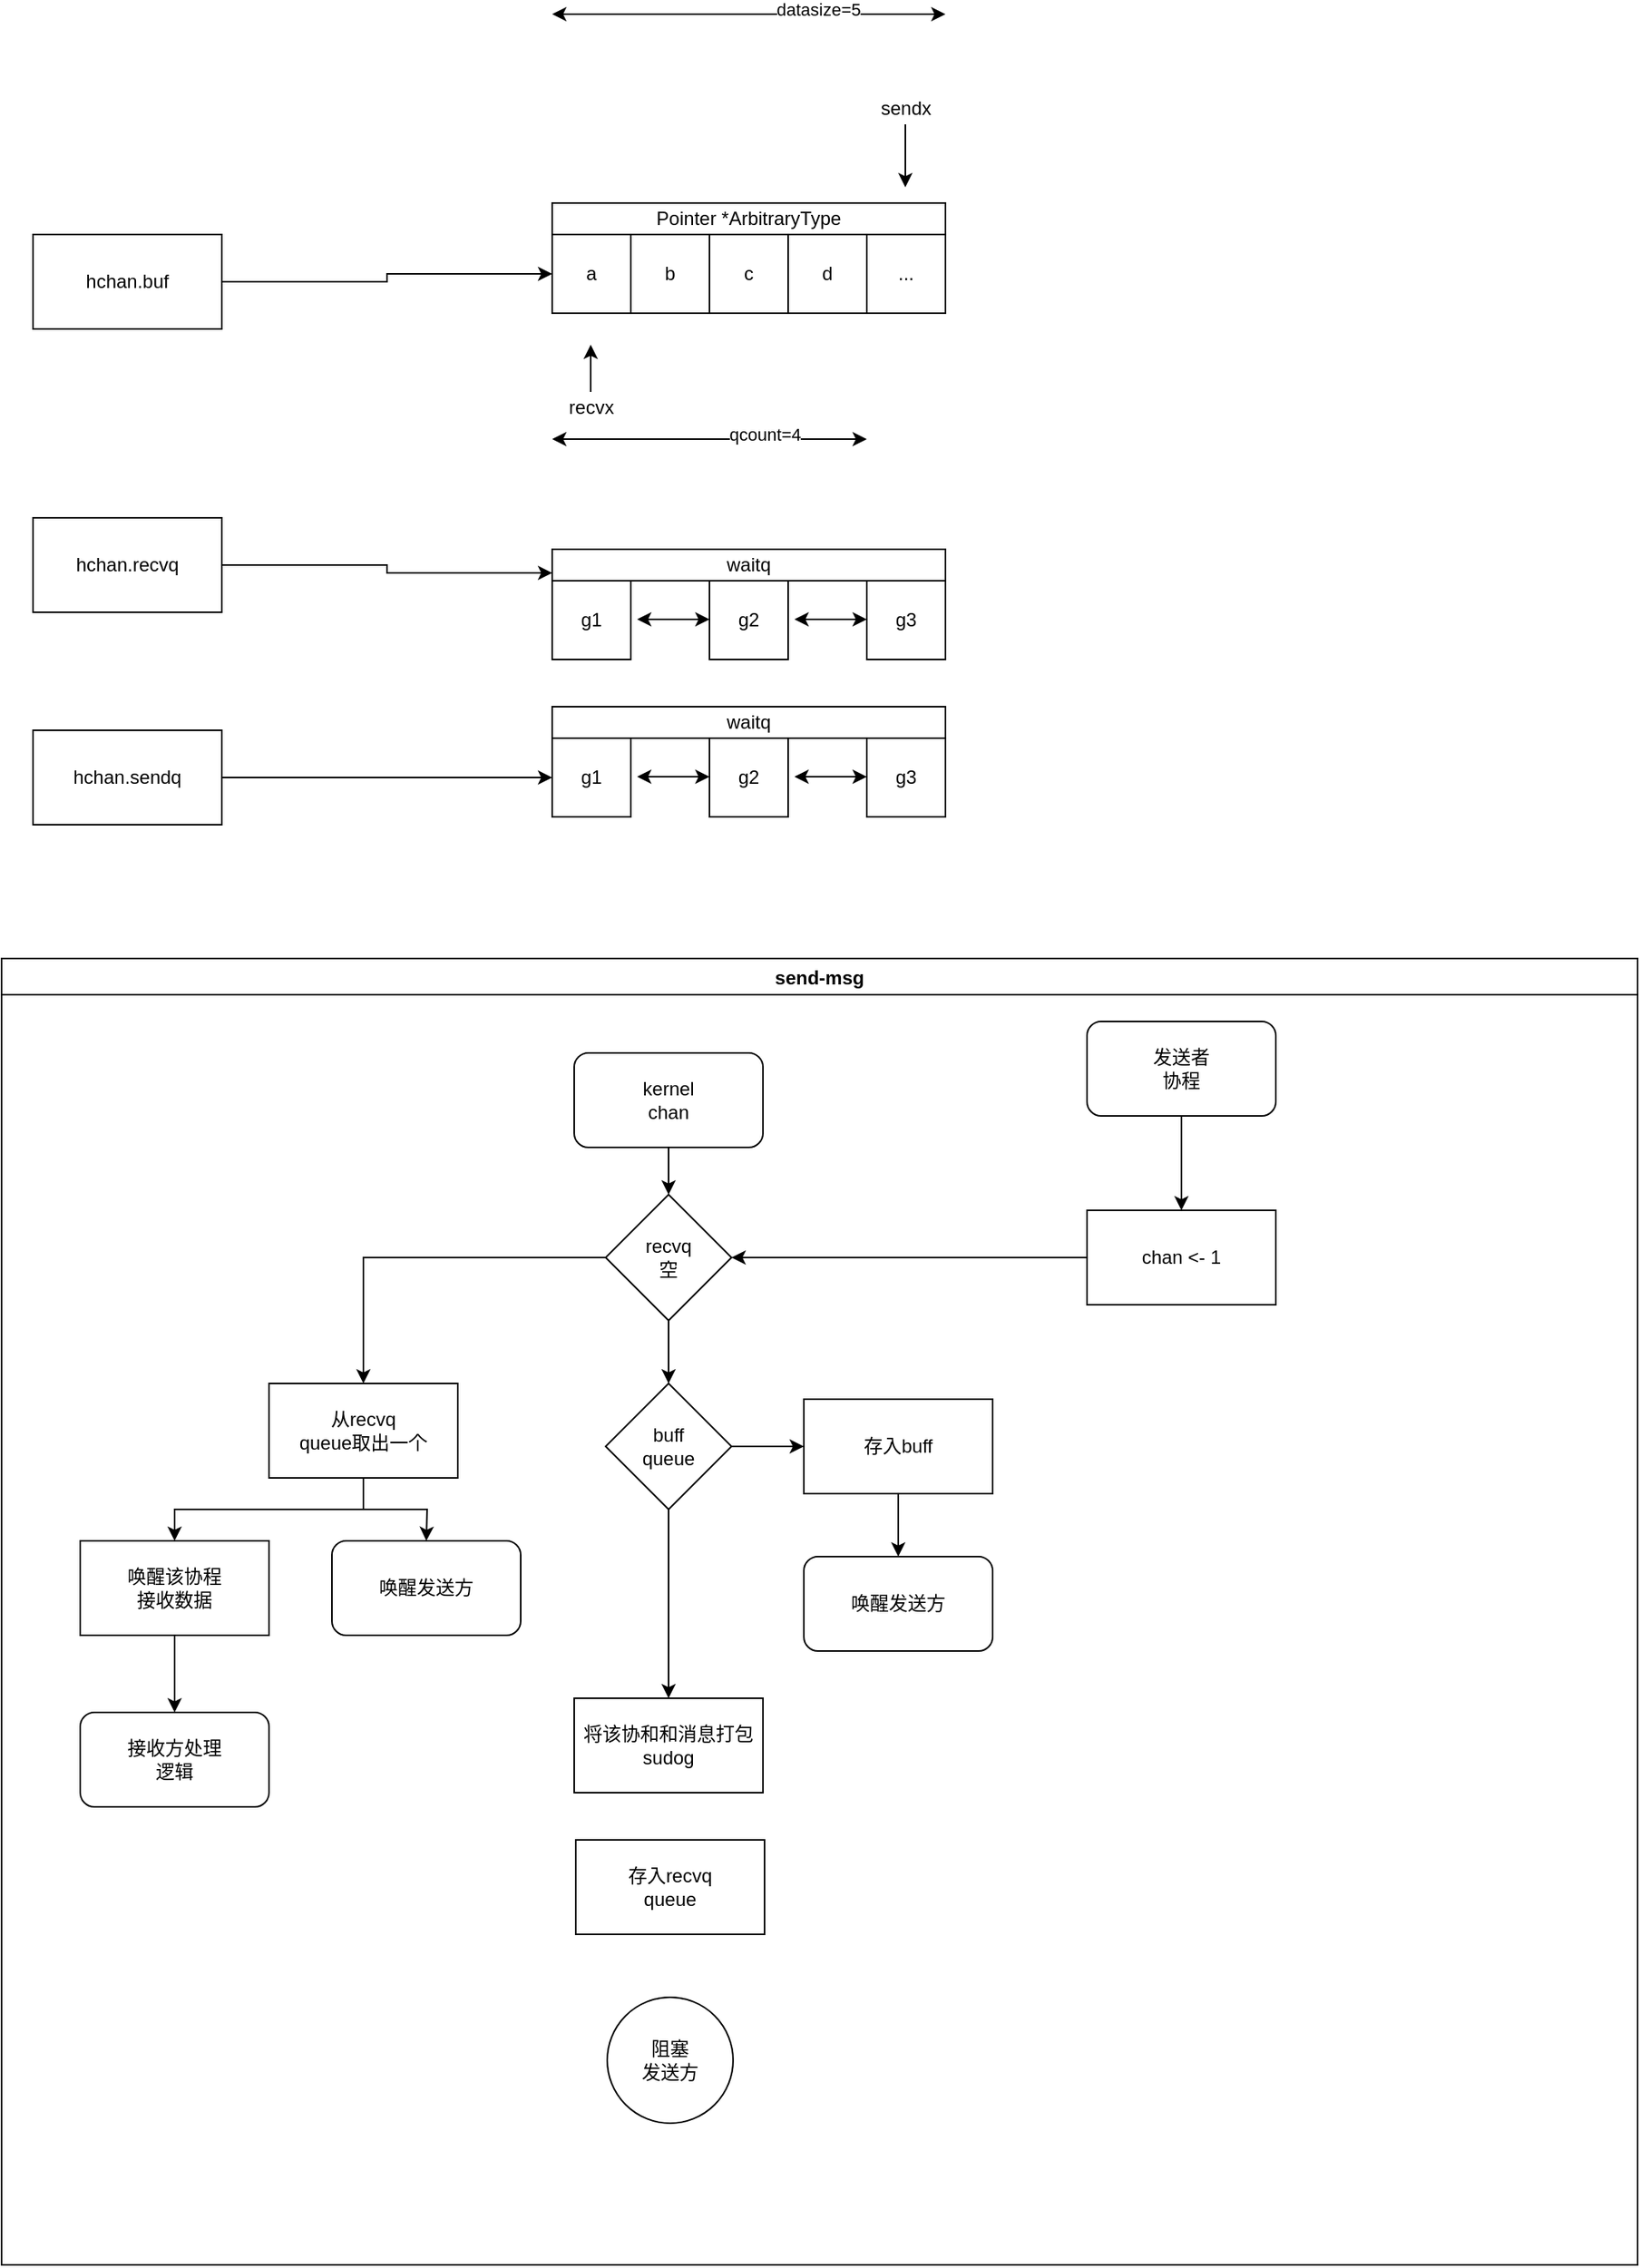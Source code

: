 <mxfile version="14.7.6" type="github">
  <diagram id="vND71lBDzILibV6Dav3H" name="Page-1">
    <mxGraphModel dx="1426" dy="704" grid="1" gridSize="10" guides="1" tooltips="1" connect="1" arrows="1" fold="1" page="1" pageScale="1" pageWidth="827" pageHeight="1169" math="0" shadow="0">
      <root>
        <mxCell id="0" />
        <mxCell id="1" parent="0" />
        <mxCell id="9gEw9Mo14xb1F1GqbIKO-8" style="edgeStyle=orthogonalEdgeStyle;rounded=0;orthogonalLoop=1;jettySize=auto;html=1;entryX=0;entryY=0.5;entryDx=0;entryDy=0;" parent="1" source="9gEw9Mo14xb1F1GqbIKO-1" target="9gEw9Mo14xb1F1GqbIKO-3" edge="1">
          <mxGeometry relative="1" as="geometry" />
        </mxCell>
        <mxCell id="9gEw9Mo14xb1F1GqbIKO-1" value="hchan.buf" style="rounded=0;whiteSpace=wrap;html=1;" parent="1" vertex="1">
          <mxGeometry x="50" y="170" width="120" height="60" as="geometry" />
        </mxCell>
        <mxCell id="9gEw9Mo14xb1F1GqbIKO-3" value="a" style="whiteSpace=wrap;html=1;aspect=fixed;" parent="1" vertex="1">
          <mxGeometry x="380" y="170" width="50" height="50" as="geometry" />
        </mxCell>
        <mxCell id="9gEw9Mo14xb1F1GqbIKO-4" value="b" style="whiteSpace=wrap;html=1;aspect=fixed;" parent="1" vertex="1">
          <mxGeometry x="430" y="170" width="50" height="50" as="geometry" />
        </mxCell>
        <mxCell id="9gEw9Mo14xb1F1GqbIKO-5" value="c" style="whiteSpace=wrap;html=1;aspect=fixed;" parent="1" vertex="1">
          <mxGeometry x="480" y="170" width="50" height="50" as="geometry" />
        </mxCell>
        <mxCell id="9gEw9Mo14xb1F1GqbIKO-6" value="d" style="whiteSpace=wrap;html=1;aspect=fixed;" parent="1" vertex="1">
          <mxGeometry x="530" y="170" width="50" height="50" as="geometry" />
        </mxCell>
        <mxCell id="9gEw9Mo14xb1F1GqbIKO-7" value="..." style="whiteSpace=wrap;html=1;aspect=fixed;" parent="1" vertex="1">
          <mxGeometry x="580" y="170" width="50" height="50" as="geometry" />
        </mxCell>
        <mxCell id="9gEw9Mo14xb1F1GqbIKO-30" style="edgeStyle=orthogonalEdgeStyle;rounded=0;orthogonalLoop=1;jettySize=auto;html=1;entryX=0;entryY=0.75;entryDx=0;entryDy=0;" parent="1" source="9gEw9Mo14xb1F1GqbIKO-9" target="9gEw9Mo14xb1F1GqbIKO-28" edge="1">
          <mxGeometry relative="1" as="geometry" />
        </mxCell>
        <mxCell id="9gEw9Mo14xb1F1GqbIKO-9" value="hchan.recvq" style="rounded=0;whiteSpace=wrap;html=1;" parent="1" vertex="1">
          <mxGeometry x="50" y="350" width="120" height="60" as="geometry" />
        </mxCell>
        <mxCell id="9gEw9Mo14xb1F1GqbIKO-31" style="edgeStyle=orthogonalEdgeStyle;rounded=0;orthogonalLoop=1;jettySize=auto;html=1;entryX=0;entryY=0.5;entryDx=0;entryDy=0;" parent="1" source="9gEw9Mo14xb1F1GqbIKO-10" target="9gEw9Mo14xb1F1GqbIKO-22" edge="1">
          <mxGeometry relative="1" as="geometry" />
        </mxCell>
        <mxCell id="9gEw9Mo14xb1F1GqbIKO-10" value="hchan.sendq" style="rounded=0;whiteSpace=wrap;html=1;" parent="1" vertex="1">
          <mxGeometry x="50" y="485" width="120" height="60" as="geometry" />
        </mxCell>
        <mxCell id="9gEw9Mo14xb1F1GqbIKO-12" value="Pointer *ArbitraryType" style="rounded=0;whiteSpace=wrap;html=1;" parent="1" vertex="1">
          <mxGeometry x="380" y="150" width="250" height="20" as="geometry" />
        </mxCell>
        <mxCell id="9gEw9Mo14xb1F1GqbIKO-13" value="g1" style="whiteSpace=wrap;html=1;aspect=fixed;" parent="1" vertex="1">
          <mxGeometry x="380" y="390" width="50" height="50" as="geometry" />
        </mxCell>
        <mxCell id="9gEw9Mo14xb1F1GqbIKO-14" value="g2" style="whiteSpace=wrap;html=1;aspect=fixed;" parent="1" vertex="1">
          <mxGeometry x="480" y="390" width="50" height="50" as="geometry" />
        </mxCell>
        <mxCell id="9gEw9Mo14xb1F1GqbIKO-15" value="g3" style="whiteSpace=wrap;html=1;aspect=fixed;" parent="1" vertex="1">
          <mxGeometry x="580" y="390" width="50" height="50" as="geometry" />
        </mxCell>
        <mxCell id="9gEw9Mo14xb1F1GqbIKO-17" value="" style="endArrow=classic;startArrow=classic;html=1;" parent="1" edge="1">
          <mxGeometry width="50" height="50" relative="1" as="geometry">
            <mxPoint x="434" y="414.5" as="sourcePoint" />
            <mxPoint x="480" y="414.5" as="targetPoint" />
          </mxGeometry>
        </mxCell>
        <mxCell id="9gEw9Mo14xb1F1GqbIKO-18" value="" style="endArrow=classic;startArrow=classic;html=1;" parent="1" edge="1">
          <mxGeometry width="50" height="50" relative="1" as="geometry">
            <mxPoint x="534" y="414.5" as="sourcePoint" />
            <mxPoint x="580" y="414.5" as="targetPoint" />
          </mxGeometry>
        </mxCell>
        <mxCell id="9gEw9Mo14xb1F1GqbIKO-22" value="g1" style="whiteSpace=wrap;html=1;aspect=fixed;" parent="1" vertex="1">
          <mxGeometry x="380" y="490" width="50" height="50" as="geometry" />
        </mxCell>
        <mxCell id="9gEw9Mo14xb1F1GqbIKO-23" value="g2" style="whiteSpace=wrap;html=1;aspect=fixed;" parent="1" vertex="1">
          <mxGeometry x="480" y="490" width="50" height="50" as="geometry" />
        </mxCell>
        <mxCell id="9gEw9Mo14xb1F1GqbIKO-24" value="g3" style="whiteSpace=wrap;html=1;aspect=fixed;" parent="1" vertex="1">
          <mxGeometry x="580" y="490" width="50" height="50" as="geometry" />
        </mxCell>
        <mxCell id="9gEw9Mo14xb1F1GqbIKO-25" value="" style="endArrow=classic;startArrow=classic;html=1;" parent="1" edge="1">
          <mxGeometry width="50" height="50" relative="1" as="geometry">
            <mxPoint x="434" y="514.5" as="sourcePoint" />
            <mxPoint x="480" y="514.5" as="targetPoint" />
          </mxGeometry>
        </mxCell>
        <mxCell id="9gEw9Mo14xb1F1GqbIKO-26" value="" style="endArrow=classic;startArrow=classic;html=1;" parent="1" edge="1">
          <mxGeometry width="50" height="50" relative="1" as="geometry">
            <mxPoint x="534" y="514.5" as="sourcePoint" />
            <mxPoint x="580" y="514.5" as="targetPoint" />
          </mxGeometry>
        </mxCell>
        <mxCell id="9gEw9Mo14xb1F1GqbIKO-28" value="waitq" style="rounded=0;whiteSpace=wrap;html=1;" parent="1" vertex="1">
          <mxGeometry x="380" y="370" width="250" height="20" as="geometry" />
        </mxCell>
        <mxCell id="9gEw9Mo14xb1F1GqbIKO-32" value="waitq" style="rounded=0;whiteSpace=wrap;html=1;" parent="1" vertex="1">
          <mxGeometry x="380" y="470" width="250" height="20" as="geometry" />
        </mxCell>
        <mxCell id="76qmlr3v4MU4s4Z6uiyM-1" value="" style="endArrow=classic;startArrow=classic;html=1;" parent="1" edge="1">
          <mxGeometry width="50" height="50" relative="1" as="geometry">
            <mxPoint x="380" y="30" as="sourcePoint" />
            <mxPoint x="630" y="30" as="targetPoint" />
          </mxGeometry>
        </mxCell>
        <mxCell id="76qmlr3v4MU4s4Z6uiyM-2" value="datasize=5" style="edgeLabel;html=1;align=center;verticalAlign=middle;resizable=0;points=[];" parent="76qmlr3v4MU4s4Z6uiyM-1" vertex="1" connectable="0">
          <mxGeometry x="0.352" y="3" relative="1" as="geometry">
            <mxPoint as="offset" />
          </mxGeometry>
        </mxCell>
        <mxCell id="76qmlr3v4MU4s4Z6uiyM-3" value="" style="endArrow=classic;startArrow=classic;html=1;" parent="1" edge="1">
          <mxGeometry width="50" height="50" relative="1" as="geometry">
            <mxPoint x="380" y="300" as="sourcePoint" />
            <mxPoint x="580" y="300" as="targetPoint" />
          </mxGeometry>
        </mxCell>
        <mxCell id="76qmlr3v4MU4s4Z6uiyM-4" value="qcount=4" style="edgeLabel;html=1;align=center;verticalAlign=middle;resizable=0;points=[];" parent="76qmlr3v4MU4s4Z6uiyM-3" vertex="1" connectable="0">
          <mxGeometry x="0.352" y="3" relative="1" as="geometry">
            <mxPoint as="offset" />
          </mxGeometry>
        </mxCell>
        <mxCell id="76qmlr3v4MU4s4Z6uiyM-7" value="" style="endArrow=classic;html=1;" parent="1" edge="1">
          <mxGeometry width="50" height="50" relative="1" as="geometry">
            <mxPoint x="604.5" y="100" as="sourcePoint" />
            <mxPoint x="604.5" y="140" as="targetPoint" />
          </mxGeometry>
        </mxCell>
        <mxCell id="76qmlr3v4MU4s4Z6uiyM-8" value="sendx" style="text;html=1;strokeColor=none;fillColor=none;align=center;verticalAlign=middle;whiteSpace=wrap;rounded=0;" parent="1" vertex="1">
          <mxGeometry x="585" y="80" width="40" height="20" as="geometry" />
        </mxCell>
        <mxCell id="76qmlr3v4MU4s4Z6uiyM-9" value="" style="endArrow=classic;html=1;" parent="1" edge="1">
          <mxGeometry width="50" height="50" relative="1" as="geometry">
            <mxPoint x="404.5" y="270" as="sourcePoint" />
            <mxPoint x="404.5" y="240" as="targetPoint" />
          </mxGeometry>
        </mxCell>
        <mxCell id="76qmlr3v4MU4s4Z6uiyM-10" value="recvx" style="text;html=1;strokeColor=none;fillColor=none;align=center;verticalAlign=middle;whiteSpace=wrap;rounded=0;" parent="1" vertex="1">
          <mxGeometry x="385" y="270" width="40" height="20" as="geometry" />
        </mxCell>
        <mxCell id="zYgSdl2GJLWuqOsMpeiv-5" value="send-msg" style="swimlane;" vertex="1" parent="1">
          <mxGeometry x="30" y="630" width="1040" height="830" as="geometry" />
        </mxCell>
        <mxCell id="zYgSdl2GJLWuqOsMpeiv-33" style="edgeStyle=orthogonalEdgeStyle;rounded=0;orthogonalLoop=1;jettySize=auto;html=1;entryX=0.5;entryY=0;entryDx=0;entryDy=0;" edge="1" parent="zYgSdl2GJLWuqOsMpeiv-5" source="zYgSdl2GJLWuqOsMpeiv-6" target="zYgSdl2GJLWuqOsMpeiv-8">
          <mxGeometry relative="1" as="geometry" />
        </mxCell>
        <mxCell id="zYgSdl2GJLWuqOsMpeiv-6" value="发送者&lt;br&gt;协程" style="rounded=1;whiteSpace=wrap;html=1;" vertex="1" parent="zYgSdl2GJLWuqOsMpeiv-5">
          <mxGeometry x="690" y="40" width="120" height="60" as="geometry" />
        </mxCell>
        <mxCell id="zYgSdl2GJLWuqOsMpeiv-32" style="edgeStyle=orthogonalEdgeStyle;rounded=0;orthogonalLoop=1;jettySize=auto;html=1;" edge="1" parent="zYgSdl2GJLWuqOsMpeiv-5" source="zYgSdl2GJLWuqOsMpeiv-7" target="zYgSdl2GJLWuqOsMpeiv-9">
          <mxGeometry relative="1" as="geometry" />
        </mxCell>
        <mxCell id="zYgSdl2GJLWuqOsMpeiv-7" value="kernel&lt;br&gt;chan" style="rounded=1;whiteSpace=wrap;html=1;" vertex="1" parent="zYgSdl2GJLWuqOsMpeiv-5">
          <mxGeometry x="364" y="60" width="120" height="60" as="geometry" />
        </mxCell>
        <mxCell id="zYgSdl2GJLWuqOsMpeiv-34" style="edgeStyle=orthogonalEdgeStyle;rounded=0;orthogonalLoop=1;jettySize=auto;html=1;entryX=1;entryY=0.5;entryDx=0;entryDy=0;" edge="1" parent="zYgSdl2GJLWuqOsMpeiv-5" source="zYgSdl2GJLWuqOsMpeiv-8" target="zYgSdl2GJLWuqOsMpeiv-9">
          <mxGeometry relative="1" as="geometry" />
        </mxCell>
        <mxCell id="zYgSdl2GJLWuqOsMpeiv-8" value="chan &amp;lt;- 1" style="rounded=0;whiteSpace=wrap;html=1;" vertex="1" parent="zYgSdl2GJLWuqOsMpeiv-5">
          <mxGeometry x="690" y="160" width="120" height="60" as="geometry" />
        </mxCell>
        <mxCell id="zYgSdl2GJLWuqOsMpeiv-16" style="edgeStyle=orthogonalEdgeStyle;rounded=0;orthogonalLoop=1;jettySize=auto;html=1;" edge="1" parent="zYgSdl2GJLWuqOsMpeiv-5" source="zYgSdl2GJLWuqOsMpeiv-9" target="zYgSdl2GJLWuqOsMpeiv-10">
          <mxGeometry relative="1" as="geometry" />
        </mxCell>
        <mxCell id="zYgSdl2GJLWuqOsMpeiv-22" style="edgeStyle=orthogonalEdgeStyle;rounded=0;orthogonalLoop=1;jettySize=auto;html=1;entryX=0.5;entryY=0;entryDx=0;entryDy=0;" edge="1" parent="zYgSdl2GJLWuqOsMpeiv-5" source="zYgSdl2GJLWuqOsMpeiv-9" target="zYgSdl2GJLWuqOsMpeiv-12">
          <mxGeometry relative="1" as="geometry" />
        </mxCell>
        <mxCell id="zYgSdl2GJLWuqOsMpeiv-9" value="recvq&lt;br&gt;空" style="rhombus;whiteSpace=wrap;html=1;" vertex="1" parent="zYgSdl2GJLWuqOsMpeiv-5">
          <mxGeometry x="384" y="150" width="80" height="80" as="geometry" />
        </mxCell>
        <mxCell id="zYgSdl2GJLWuqOsMpeiv-17" style="edgeStyle=orthogonalEdgeStyle;rounded=0;orthogonalLoop=1;jettySize=auto;html=1;" edge="1" parent="zYgSdl2GJLWuqOsMpeiv-5" source="zYgSdl2GJLWuqOsMpeiv-10" target="zYgSdl2GJLWuqOsMpeiv-11">
          <mxGeometry relative="1" as="geometry" />
        </mxCell>
        <mxCell id="zYgSdl2GJLWuqOsMpeiv-20" style="edgeStyle=orthogonalEdgeStyle;rounded=0;orthogonalLoop=1;jettySize=auto;html=1;" edge="1" parent="zYgSdl2GJLWuqOsMpeiv-5" source="zYgSdl2GJLWuqOsMpeiv-10">
          <mxGeometry relative="1" as="geometry">
            <mxPoint x="270" y="370" as="targetPoint" />
          </mxGeometry>
        </mxCell>
        <mxCell id="zYgSdl2GJLWuqOsMpeiv-10" value="从recvq&lt;br&gt;queue取出一个" style="rounded=0;whiteSpace=wrap;html=1;" vertex="1" parent="zYgSdl2GJLWuqOsMpeiv-5">
          <mxGeometry x="170" y="270" width="120" height="60" as="geometry" />
        </mxCell>
        <mxCell id="zYgSdl2GJLWuqOsMpeiv-19" style="edgeStyle=orthogonalEdgeStyle;rounded=0;orthogonalLoop=1;jettySize=auto;html=1;entryX=0.5;entryY=0;entryDx=0;entryDy=0;" edge="1" parent="zYgSdl2GJLWuqOsMpeiv-5" source="zYgSdl2GJLWuqOsMpeiv-11">
          <mxGeometry relative="1" as="geometry">
            <mxPoint x="110" y="479" as="targetPoint" />
          </mxGeometry>
        </mxCell>
        <mxCell id="zYgSdl2GJLWuqOsMpeiv-11" value="唤醒该协程&lt;br&gt;接收数据" style="rounded=0;whiteSpace=wrap;html=1;" vertex="1" parent="zYgSdl2GJLWuqOsMpeiv-5">
          <mxGeometry x="50" y="370" width="120" height="60" as="geometry" />
        </mxCell>
        <mxCell id="zYgSdl2GJLWuqOsMpeiv-23" style="edgeStyle=orthogonalEdgeStyle;rounded=0;orthogonalLoop=1;jettySize=auto;html=1;entryX=0;entryY=0.5;entryDx=0;entryDy=0;" edge="1" parent="zYgSdl2GJLWuqOsMpeiv-5" source="zYgSdl2GJLWuqOsMpeiv-12" target="zYgSdl2GJLWuqOsMpeiv-13">
          <mxGeometry relative="1" as="geometry" />
        </mxCell>
        <mxCell id="zYgSdl2GJLWuqOsMpeiv-27" style="edgeStyle=orthogonalEdgeStyle;rounded=0;orthogonalLoop=1;jettySize=auto;html=1;entryX=0.5;entryY=0;entryDx=0;entryDy=0;" edge="1" parent="zYgSdl2GJLWuqOsMpeiv-5" source="zYgSdl2GJLWuqOsMpeiv-12" target="zYgSdl2GJLWuqOsMpeiv-14">
          <mxGeometry relative="1" as="geometry" />
        </mxCell>
        <mxCell id="zYgSdl2GJLWuqOsMpeiv-12" value="buff&lt;br&gt;queue" style="rhombus;whiteSpace=wrap;html=1;" vertex="1" parent="zYgSdl2GJLWuqOsMpeiv-5">
          <mxGeometry x="384" y="270" width="80" height="80" as="geometry" />
        </mxCell>
        <mxCell id="zYgSdl2GJLWuqOsMpeiv-26" style="edgeStyle=orthogonalEdgeStyle;rounded=0;orthogonalLoop=1;jettySize=auto;html=1;entryX=0.5;entryY=0;entryDx=0;entryDy=0;" edge="1" parent="zYgSdl2GJLWuqOsMpeiv-5" source="zYgSdl2GJLWuqOsMpeiv-13" target="zYgSdl2GJLWuqOsMpeiv-25">
          <mxGeometry relative="1" as="geometry" />
        </mxCell>
        <mxCell id="zYgSdl2GJLWuqOsMpeiv-13" value="存入buff" style="rounded=0;whiteSpace=wrap;html=1;" vertex="1" parent="zYgSdl2GJLWuqOsMpeiv-5">
          <mxGeometry x="510" y="280" width="120" height="60" as="geometry" />
        </mxCell>
        <mxCell id="zYgSdl2GJLWuqOsMpeiv-14" value="将该协和和消息打包&lt;br&gt;sudog" style="rounded=0;whiteSpace=wrap;html=1;" vertex="1" parent="zYgSdl2GJLWuqOsMpeiv-5">
          <mxGeometry x="364" y="470" width="120" height="60" as="geometry" />
        </mxCell>
        <mxCell id="zYgSdl2GJLWuqOsMpeiv-21" value="&lt;span&gt;接收方处理&lt;/span&gt;&lt;br&gt;&lt;span&gt;逻辑&lt;/span&gt;" style="rounded=1;whiteSpace=wrap;html=1;" vertex="1" parent="zYgSdl2GJLWuqOsMpeiv-5">
          <mxGeometry x="50" y="479" width="120" height="60" as="geometry" />
        </mxCell>
        <mxCell id="zYgSdl2GJLWuqOsMpeiv-24" value="&lt;span&gt;唤醒发送方&lt;/span&gt;" style="rounded=1;whiteSpace=wrap;html=1;" vertex="1" parent="zYgSdl2GJLWuqOsMpeiv-5">
          <mxGeometry x="210" y="370" width="120" height="60" as="geometry" />
        </mxCell>
        <mxCell id="zYgSdl2GJLWuqOsMpeiv-25" value="&lt;span&gt;唤醒发送方&lt;/span&gt;" style="rounded=1;whiteSpace=wrap;html=1;" vertex="1" parent="zYgSdl2GJLWuqOsMpeiv-5">
          <mxGeometry x="510" y="380" width="120" height="60" as="geometry" />
        </mxCell>
        <mxCell id="zYgSdl2GJLWuqOsMpeiv-30" value="存入recvq&lt;br&gt;queue" style="rounded=0;whiteSpace=wrap;html=1;" vertex="1" parent="zYgSdl2GJLWuqOsMpeiv-5">
          <mxGeometry x="365" y="560" width="120" height="60" as="geometry" />
        </mxCell>
        <mxCell id="zYgSdl2GJLWuqOsMpeiv-31" value="阻塞&lt;br&gt;发送方" style="ellipse;whiteSpace=wrap;html=1;aspect=fixed;" vertex="1" parent="zYgSdl2GJLWuqOsMpeiv-5">
          <mxGeometry x="385" y="660" width="80" height="80" as="geometry" />
        </mxCell>
      </root>
    </mxGraphModel>
  </diagram>
</mxfile>
